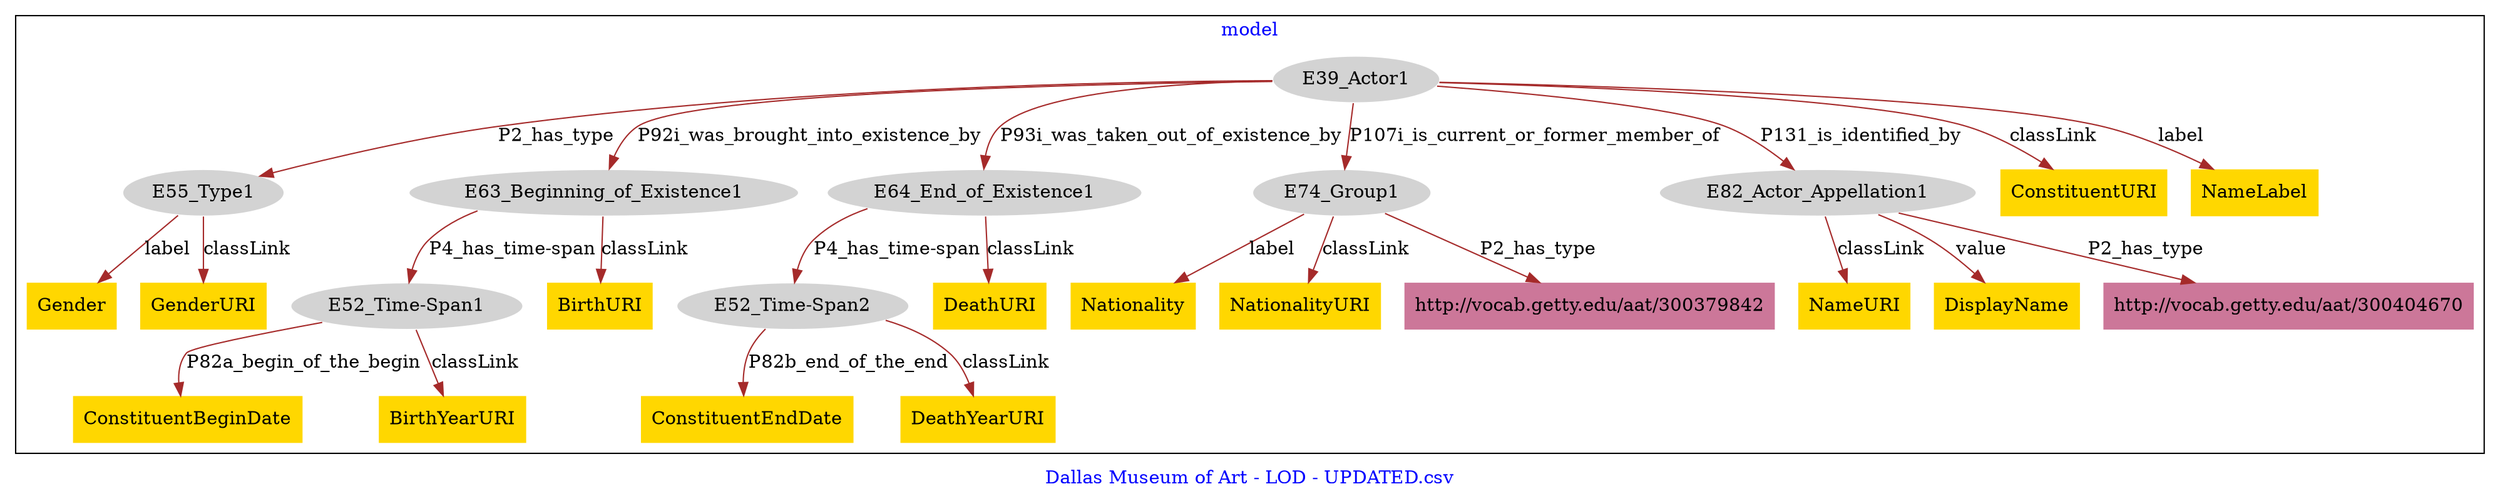 digraph n0 {
fontcolor="blue"
remincross="true"
label="Dallas Museum of Art - LOD - UPDATED.csv"
subgraph cluster {
label="model"
n2[style="filled",color="white",fillcolor="lightgray",label="E39_Actor1"];
n3[style="filled",color="white",fillcolor="lightgray",label="E55_Type1"];
n4[style="filled",color="white",fillcolor="lightgray",label="E63_Beginning_of_Existence1"];
n5[style="filled",color="white",fillcolor="lightgray",label="E64_End_of_Existence1"];
n6[style="filled",color="white",fillcolor="lightgray",label="E74_Group1"];
n7[style="filled",color="white",fillcolor="lightgray",label="E82_Actor_Appellation1"];
n8[style="filled",color="white",fillcolor="lightgray",label="E52_Time-Span1"];
n9[style="filled",color="white",fillcolor="lightgray",label="E52_Time-Span2"];
n10[shape="plaintext",style="filled",fillcolor="gold",label="Nationality"];
n11[shape="plaintext",style="filled",fillcolor="gold",label="ConstituentBeginDate"];
n12[shape="plaintext",style="filled",fillcolor="gold",label="NameURI"];
n13[shape="plaintext",style="filled",fillcolor="gold",label="DisplayName"];
n14[shape="plaintext",style="filled",fillcolor="gold",label="Gender"];
n15[shape="plaintext",style="filled",fillcolor="gold",label="ConstituentURI"];
n16[shape="plaintext",style="filled",fillcolor="gold",label="ConstituentEndDate"];
n17[shape="plaintext",style="filled",fillcolor="gold",label="BirthYearURI"];
n18[shape="plaintext",style="filled",fillcolor="gold",label="BirthURI"];
n19[shape="plaintext",style="filled",fillcolor="gold",label="NationalityURI"];
n20[shape="plaintext",style="filled",fillcolor="gold",label="GenderURI"];
n21[shape="plaintext",style="filled",fillcolor="gold",label="DeathURI"];
n22[shape="plaintext",style="filled",fillcolor="gold",label="NameLabel"];
n23[shape="plaintext",style="filled",fillcolor="gold",label="DeathYearURI"];
n24[shape="plaintext",style="filled",fillcolor="#CC7799",label="http://vocab.getty.edu/aat/300379842"];
n25[shape="plaintext",style="filled",fillcolor="#CC7799",label="http://vocab.getty.edu/aat/300404670"];
}
n2 -> n3[color="brown",fontcolor="black",label="P2_has_type"]
n2 -> n4[color="brown",fontcolor="black",label="P92i_was_brought_into_existence_by"]
n2 -> n5[color="brown",fontcolor="black",label="P93i_was_taken_out_of_existence_by"]
n2 -> n6[color="brown",fontcolor="black",label="P107i_is_current_or_former_member_of"]
n2 -> n7[color="brown",fontcolor="black",label="P131_is_identified_by"]
n4 -> n8[color="brown",fontcolor="black",label="P4_has_time-span"]
n5 -> n9[color="brown",fontcolor="black",label="P4_has_time-span"]
n6 -> n10[color="brown",fontcolor="black",label="label"]
n8 -> n11[color="brown",fontcolor="black",label="P82a_begin_of_the_begin"]
n7 -> n12[color="brown",fontcolor="black",label="classLink"]
n7 -> n13[color="brown",fontcolor="black",label="value"]
n3 -> n14[color="brown",fontcolor="black",label="label"]
n2 -> n15[color="brown",fontcolor="black",label="classLink"]
n9 -> n16[color="brown",fontcolor="black",label="P82b_end_of_the_end"]
n8 -> n17[color="brown",fontcolor="black",label="classLink"]
n4 -> n18[color="brown",fontcolor="black",label="classLink"]
n6 -> n19[color="brown",fontcolor="black",label="classLink"]
n3 -> n20[color="brown",fontcolor="black",label="classLink"]
n5 -> n21[color="brown",fontcolor="black",label="classLink"]
n2 -> n22[color="brown",fontcolor="black",label="label"]
n9 -> n23[color="brown",fontcolor="black",label="classLink"]
n6 -> n24[color="brown",fontcolor="black",label="P2_has_type"]
n7 -> n25[color="brown",fontcolor="black",label="P2_has_type"]
}
